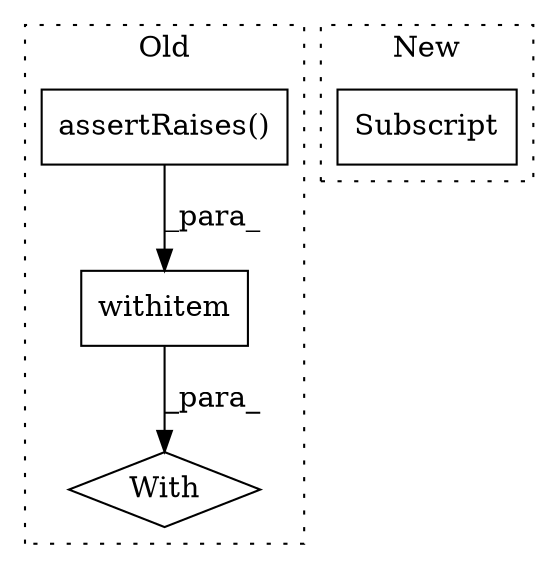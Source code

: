 digraph G {
subgraph cluster0 {
1 [label="assertRaises()" a="75" s="11348,11380" l="18,1" shape="box"];
3 [label="With" a="39" s="11343,11352" l="5,43" shape="diamond"];
4 [label="withitem" a="49" s="11348" l="4" shape="box"];
label = "Old";
style="dotted";
}
subgraph cluster1 {
2 [label="Subscript" a="63" s="11554,0" l="21,0" shape="box"];
label = "New";
style="dotted";
}
1 -> 4 [label="_para_"];
4 -> 3 [label="_para_"];
}